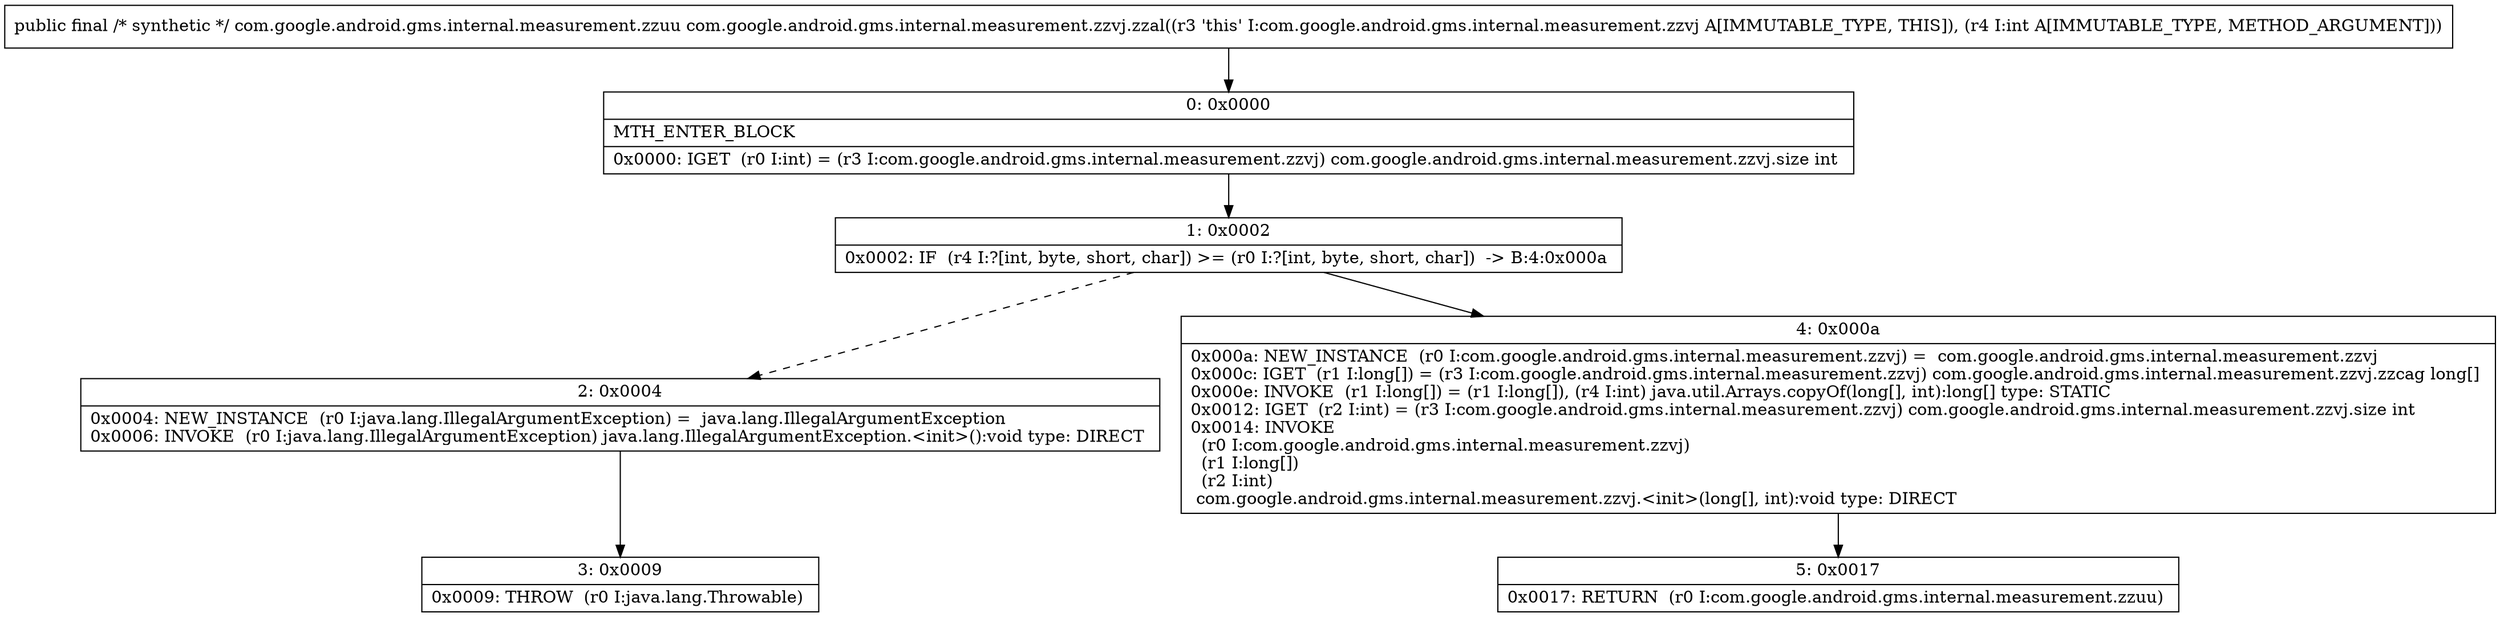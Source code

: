 digraph "CFG forcom.google.android.gms.internal.measurement.zzvj.zzal(I)Lcom\/google\/android\/gms\/internal\/measurement\/zzuu;" {
Node_0 [shape=record,label="{0\:\ 0x0000|MTH_ENTER_BLOCK\l|0x0000: IGET  (r0 I:int) = (r3 I:com.google.android.gms.internal.measurement.zzvj) com.google.android.gms.internal.measurement.zzvj.size int \l}"];
Node_1 [shape=record,label="{1\:\ 0x0002|0x0002: IF  (r4 I:?[int, byte, short, char]) \>= (r0 I:?[int, byte, short, char])  \-\> B:4:0x000a \l}"];
Node_2 [shape=record,label="{2\:\ 0x0004|0x0004: NEW_INSTANCE  (r0 I:java.lang.IllegalArgumentException) =  java.lang.IllegalArgumentException \l0x0006: INVOKE  (r0 I:java.lang.IllegalArgumentException) java.lang.IllegalArgumentException.\<init\>():void type: DIRECT \l}"];
Node_3 [shape=record,label="{3\:\ 0x0009|0x0009: THROW  (r0 I:java.lang.Throwable) \l}"];
Node_4 [shape=record,label="{4\:\ 0x000a|0x000a: NEW_INSTANCE  (r0 I:com.google.android.gms.internal.measurement.zzvj) =  com.google.android.gms.internal.measurement.zzvj \l0x000c: IGET  (r1 I:long[]) = (r3 I:com.google.android.gms.internal.measurement.zzvj) com.google.android.gms.internal.measurement.zzvj.zzcag long[] \l0x000e: INVOKE  (r1 I:long[]) = (r1 I:long[]), (r4 I:int) java.util.Arrays.copyOf(long[], int):long[] type: STATIC \l0x0012: IGET  (r2 I:int) = (r3 I:com.google.android.gms.internal.measurement.zzvj) com.google.android.gms.internal.measurement.zzvj.size int \l0x0014: INVOKE  \l  (r0 I:com.google.android.gms.internal.measurement.zzvj)\l  (r1 I:long[])\l  (r2 I:int)\l com.google.android.gms.internal.measurement.zzvj.\<init\>(long[], int):void type: DIRECT \l}"];
Node_5 [shape=record,label="{5\:\ 0x0017|0x0017: RETURN  (r0 I:com.google.android.gms.internal.measurement.zzuu) \l}"];
MethodNode[shape=record,label="{public final \/* synthetic *\/ com.google.android.gms.internal.measurement.zzuu com.google.android.gms.internal.measurement.zzvj.zzal((r3 'this' I:com.google.android.gms.internal.measurement.zzvj A[IMMUTABLE_TYPE, THIS]), (r4 I:int A[IMMUTABLE_TYPE, METHOD_ARGUMENT])) }"];
MethodNode -> Node_0;
Node_0 -> Node_1;
Node_1 -> Node_2[style=dashed];
Node_1 -> Node_4;
Node_2 -> Node_3;
Node_4 -> Node_5;
}


